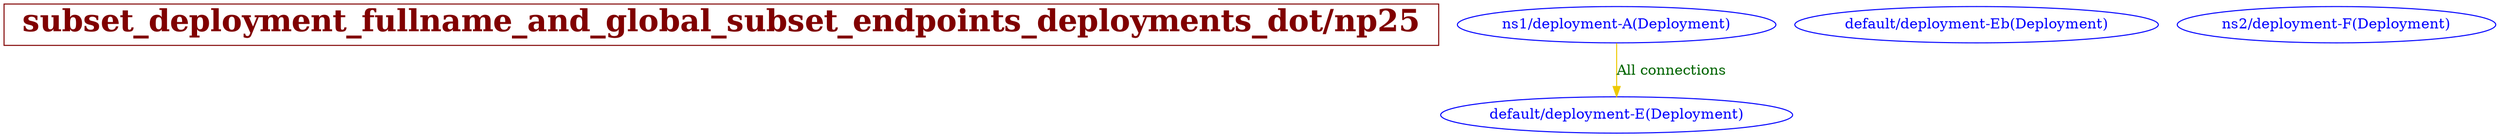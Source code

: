 // The Connectivity Graph of np25
digraph {
	HEADER [shape="box" label=< <B>subset_deployment_fullname_and_global_subset_endpoints_deployments_dot/np25</B> > fontsize=30 color=webmaroon fontcolor=webmaroon];
	"default/deployment-E(Deployment)" [label="default/deployment-E(Deployment)" color="blue" fontcolor="blue"]
	"default/deployment-Eb(Deployment)" [label="default/deployment-Eb(Deployment)" color="blue" fontcolor="blue"]
	"ns1/deployment-A(Deployment)" [label="ns1/deployment-A(Deployment)" color="blue" fontcolor="blue"]
	"ns2/deployment-F(Deployment)" [label="ns2/deployment-F(Deployment)" color="blue" fontcolor="blue"]
	"ns1/deployment-A(Deployment)" -> "default/deployment-E(Deployment)" [label="All connections" color="gold2" fontcolor="darkgreen"]
}

